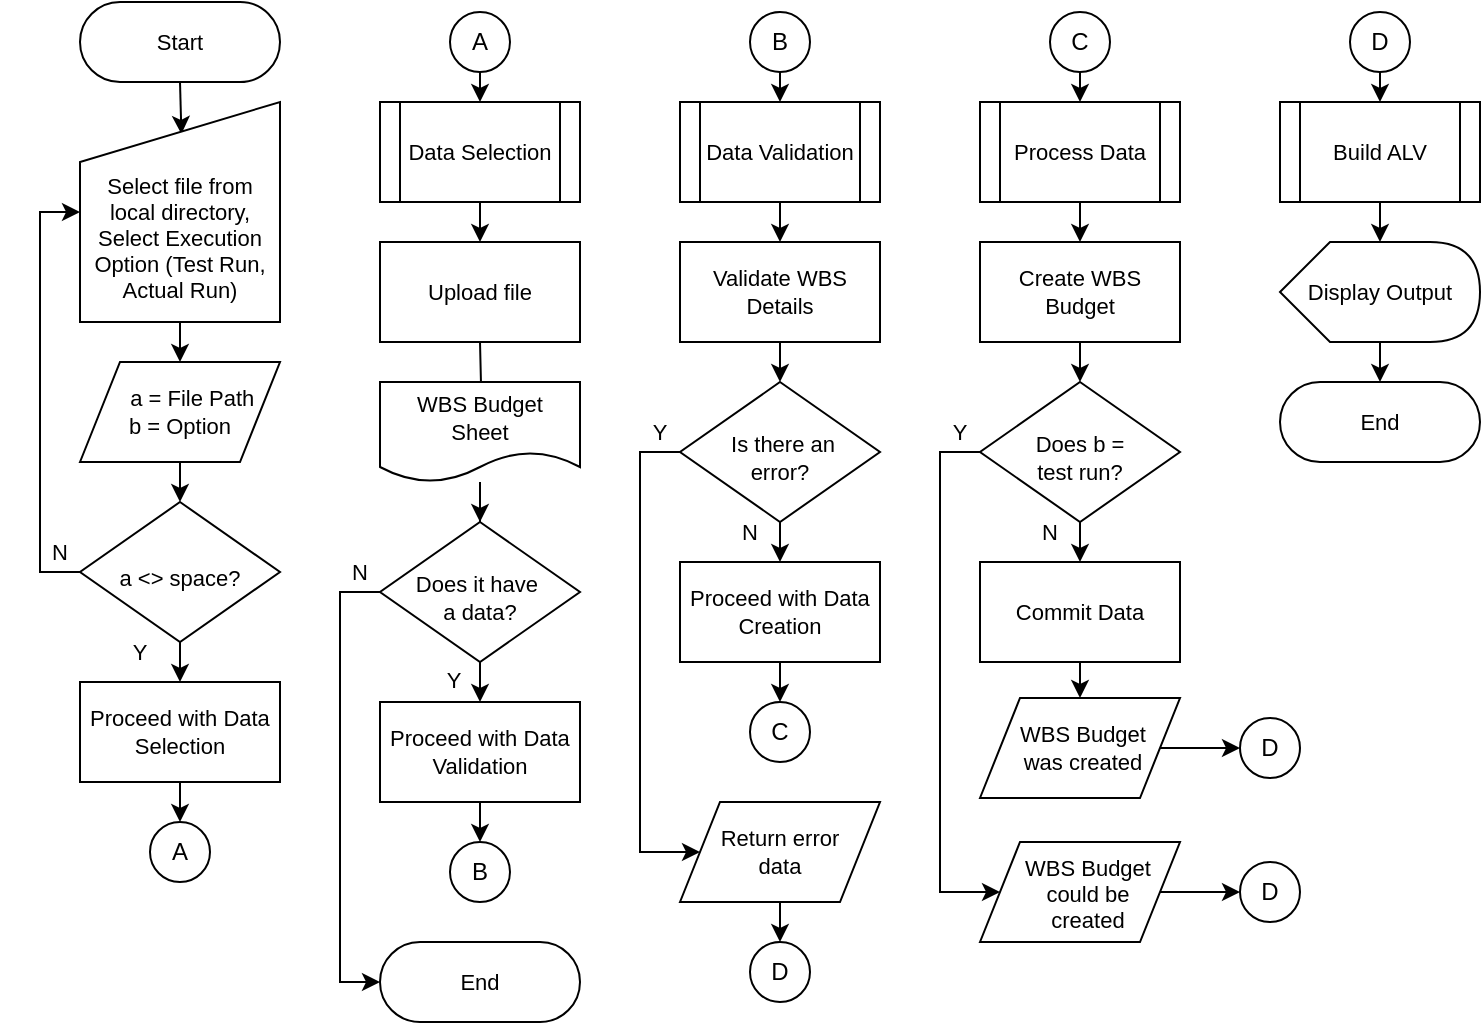 <mxfile version="21.6.5" type="github">
  <diagram id="C5RBs43oDa-KdzZeNtuy" name="Page-1">
    <mxGraphModel dx="934" dy="565" grid="1" gridSize="10" guides="1" tooltips="1" connect="1" arrows="1" fold="1" page="1" pageScale="1" pageWidth="1169" pageHeight="827" math="0" shadow="0">
      <root>
        <mxCell id="WIyWlLk6GJQsqaUBKTNV-0" />
        <mxCell id="WIyWlLk6GJQsqaUBKTNV-1" parent="WIyWlLk6GJQsqaUBKTNV-0" />
        <mxCell id="oxnR6QVea987-UyblR4y-0" style="edgeStyle=orthogonalEdgeStyle;rounded=0;orthogonalLoop=1;jettySize=auto;html=1;exitX=0.5;exitY=0.5;exitDx=0;exitDy=20;exitPerimeter=0;entryX=0.507;entryY=0.145;entryDx=0;entryDy=0;entryPerimeter=0;" edge="1" parent="WIyWlLk6GJQsqaUBKTNV-1" source="oxnR6QVea987-UyblR4y-1" target="oxnR6QVea987-UyblR4y-20">
          <mxGeometry relative="1" as="geometry" />
        </mxCell>
        <mxCell id="oxnR6QVea987-UyblR4y-1" value="Start" style="html=1;dashed=0;whiteSpace=wrap;shape=mxgraph.dfd.start;fontSize=11;" vertex="1" parent="WIyWlLk6GJQsqaUBKTNV-1">
          <mxGeometry x="80" y="40" width="100" height="40" as="geometry" />
        </mxCell>
        <mxCell id="oxnR6QVea987-UyblR4y-3" value="Upload file" style="whiteSpace=wrap;html=1;strokeWidth=1;fontSize=11;" vertex="1" parent="WIyWlLk6GJQsqaUBKTNV-1">
          <mxGeometry x="230" y="160" width="100" height="50" as="geometry" />
        </mxCell>
        <mxCell id="oxnR6QVea987-UyblR4y-7" style="edgeStyle=orthogonalEdgeStyle;rounded=0;orthogonalLoop=1;jettySize=auto;html=1;exitX=0.5;exitY=1;exitDx=0;exitDy=0;entryX=0.5;entryY=0;entryDx=0;entryDy=0;" edge="1" parent="WIyWlLk6GJQsqaUBKTNV-1" target="oxnR6QVea987-UyblR4y-13">
          <mxGeometry relative="1" as="geometry">
            <mxPoint x="430.0" y="140" as="sourcePoint" />
          </mxGeometry>
        </mxCell>
        <mxCell id="oxnR6QVea987-UyblR4y-9" style="edgeStyle=orthogonalEdgeStyle;rounded=0;orthogonalLoop=1;jettySize=auto;html=1;exitX=0.5;exitY=1;exitDx=0;exitDy=0;entryX=0.5;entryY=0;entryDx=0;entryDy=0;" edge="1" parent="WIyWlLk6GJQsqaUBKTNV-1" source="oxnR6QVea987-UyblR4y-11" target="oxnR6QVea987-UyblR4y-45">
          <mxGeometry relative="1" as="geometry" />
        </mxCell>
        <mxCell id="oxnR6QVea987-UyblR4y-10" style="edgeStyle=orthogonalEdgeStyle;rounded=0;orthogonalLoop=1;jettySize=auto;html=1;exitX=0;exitY=0.5;exitDx=0;exitDy=0;entryX=0;entryY=0.5;entryDx=0;entryDy=0;" edge="1" parent="WIyWlLk6GJQsqaUBKTNV-1" source="oxnR6QVea987-UyblR4y-11" target="oxnR6QVea987-UyblR4y-69">
          <mxGeometry relative="1" as="geometry">
            <mxPoint x="360" y="470" as="targetPoint" />
            <Array as="points">
              <mxPoint x="360" y="265" />
              <mxPoint x="360" y="465" />
            </Array>
          </mxGeometry>
        </mxCell>
        <mxCell id="oxnR6QVea987-UyblR4y-11" value="&amp;nbsp;Is there an &lt;br&gt;error?" style="rhombus;whiteSpace=wrap;html=1;strokeWidth=1;fontSize=11;spacingTop=5;" vertex="1" parent="WIyWlLk6GJQsqaUBKTNV-1">
          <mxGeometry x="380" y="230" width="100" height="70" as="geometry" />
        </mxCell>
        <mxCell id="oxnR6QVea987-UyblR4y-12" style="edgeStyle=orthogonalEdgeStyle;rounded=0;orthogonalLoop=1;jettySize=auto;html=1;exitX=0.5;exitY=1;exitDx=0;exitDy=0;entryX=0.5;entryY=0;entryDx=0;entryDy=0;" edge="1" parent="WIyWlLk6GJQsqaUBKTNV-1" source="oxnR6QVea987-UyblR4y-13" target="oxnR6QVea987-UyblR4y-11">
          <mxGeometry relative="1" as="geometry" />
        </mxCell>
        <mxCell id="oxnR6QVea987-UyblR4y-13" value="Validate WBS Details" style="whiteSpace=wrap;html=1;strokeWidth=1;fontSize=11;" vertex="1" parent="WIyWlLk6GJQsqaUBKTNV-1">
          <mxGeometry x="380" y="160" width="100" height="50" as="geometry" />
        </mxCell>
        <mxCell id="oxnR6QVea987-UyblR4y-14" style="edgeStyle=orthogonalEdgeStyle;rounded=0;orthogonalLoop=1;jettySize=auto;html=1;exitX=0.5;exitY=1;exitDx=0;exitDy=0;entryX=0.5;entryY=0;entryDx=0;entryDy=0;" edge="1" parent="WIyWlLk6GJQsqaUBKTNV-1" source="oxnR6QVea987-UyblR4y-16" target="oxnR6QVea987-UyblR4y-38">
          <mxGeometry relative="1" as="geometry" />
        </mxCell>
        <mxCell id="oxnR6QVea987-UyblR4y-15" style="edgeStyle=orthogonalEdgeStyle;rounded=0;orthogonalLoop=1;jettySize=auto;html=1;exitX=0;exitY=0.5;exitDx=0;exitDy=0;entryX=0;entryY=0.5;entryDx=0;entryDy=0;entryPerimeter=0;" edge="1" parent="WIyWlLk6GJQsqaUBKTNV-1" source="oxnR6QVea987-UyblR4y-16" target="oxnR6QVea987-UyblR4y-67">
          <mxGeometry relative="1" as="geometry" />
        </mxCell>
        <mxCell id="oxnR6QVea987-UyblR4y-16" value="Does it have&amp;nbsp;&lt;br&gt;a data?" style="rhombus;whiteSpace=wrap;html=1;strokeWidth=1;fontSize=11;spacingTop=5;" vertex="1" parent="WIyWlLk6GJQsqaUBKTNV-1">
          <mxGeometry x="230" y="300" width="100" height="70" as="geometry" />
        </mxCell>
        <mxCell id="oxnR6QVea987-UyblR4y-92" style="edgeStyle=orthogonalEdgeStyle;rounded=0;orthogonalLoop=1;jettySize=auto;html=1;exitX=0.5;exitY=1;exitDx=0;exitDy=0;entryX=0.5;entryY=0;entryDx=0;entryDy=0;" edge="1" parent="WIyWlLk6GJQsqaUBKTNV-1" source="oxnR6QVea987-UyblR4y-18" target="oxnR6QVea987-UyblR4y-55">
          <mxGeometry relative="1" as="geometry" />
        </mxCell>
        <mxCell id="oxnR6QVea987-UyblR4y-18" value="Create WBS Budget" style="whiteSpace=wrap;html=1;strokeWidth=1;fontSize=11;" vertex="1" parent="WIyWlLk6GJQsqaUBKTNV-1">
          <mxGeometry x="530" y="160" width="100" height="50" as="geometry" />
        </mxCell>
        <mxCell id="oxnR6QVea987-UyblR4y-19" style="edgeStyle=orthogonalEdgeStyle;rounded=0;orthogonalLoop=1;jettySize=auto;html=1;exitX=0.5;exitY=1;exitDx=0;exitDy=0;entryX=0.5;entryY=0;entryDx=0;entryDy=0;" edge="1" parent="WIyWlLk6GJQsqaUBKTNV-1" source="oxnR6QVea987-UyblR4y-20" target="oxnR6QVea987-UyblR4y-22">
          <mxGeometry relative="1" as="geometry" />
        </mxCell>
        <mxCell id="oxnR6QVea987-UyblR4y-20" value="&lt;br style=&quot;font-size: 11px;&quot;&gt;&lt;br style=&quot;font-size: 11px;&quot;&gt;Select file from local directory,&lt;br&gt;Select Execution Option (Test Run, Actual Run)" style="shape=manualInput;whiteSpace=wrap;html=1;fontSize=11;" vertex="1" parent="WIyWlLk6GJQsqaUBKTNV-1">
          <mxGeometry x="80" y="90" width="100" height="110" as="geometry" />
        </mxCell>
        <mxCell id="oxnR6QVea987-UyblR4y-21" style="edgeStyle=orthogonalEdgeStyle;rounded=0;orthogonalLoop=1;jettySize=auto;html=1;exitX=0.5;exitY=1;exitDx=0;exitDy=0;entryX=0.5;entryY=0;entryDx=0;entryDy=0;" edge="1" parent="WIyWlLk6GJQsqaUBKTNV-1" source="oxnR6QVea987-UyblR4y-22" target="oxnR6QVea987-UyblR4y-25">
          <mxGeometry relative="1" as="geometry" />
        </mxCell>
        <mxCell id="oxnR6QVea987-UyblR4y-22" value="&amp;nbsp; &amp;nbsp; a = File Path&lt;br&gt;b = Option" style="shape=parallelogram;perimeter=parallelogramPerimeter;whiteSpace=wrap;html=1;fixedSize=1;fontSize=11;" vertex="1" parent="WIyWlLk6GJQsqaUBKTNV-1">
          <mxGeometry x="80" y="220" width="100" height="50" as="geometry" />
        </mxCell>
        <mxCell id="oxnR6QVea987-UyblR4y-23" style="edgeStyle=orthogonalEdgeStyle;rounded=0;orthogonalLoop=1;jettySize=auto;html=1;exitX=0.5;exitY=1;exitDx=0;exitDy=0;entryX=0.5;entryY=0;entryDx=0;entryDy=0;" edge="1" parent="WIyWlLk6GJQsqaUBKTNV-1" source="oxnR6QVea987-UyblR4y-25" target="oxnR6QVea987-UyblR4y-27">
          <mxGeometry relative="1" as="geometry" />
        </mxCell>
        <mxCell id="oxnR6QVea987-UyblR4y-24" style="edgeStyle=orthogonalEdgeStyle;rounded=0;orthogonalLoop=1;jettySize=auto;html=1;exitX=0;exitY=0.5;exitDx=0;exitDy=0;entryX=0;entryY=0.5;entryDx=0;entryDy=0;" edge="1" parent="WIyWlLk6GJQsqaUBKTNV-1" source="oxnR6QVea987-UyblR4y-25" target="oxnR6QVea987-UyblR4y-20">
          <mxGeometry relative="1" as="geometry" />
        </mxCell>
        <mxCell id="oxnR6QVea987-UyblR4y-25" value="a &amp;lt;&amp;gt; space?&lt;br&gt;" style="rhombus;whiteSpace=wrap;html=1;strokeWidth=1;fontSize=11;spacingTop=5;" vertex="1" parent="WIyWlLk6GJQsqaUBKTNV-1">
          <mxGeometry x="80" y="290" width="100" height="70" as="geometry" />
        </mxCell>
        <mxCell id="oxnR6QVea987-UyblR4y-26" style="edgeStyle=orthogonalEdgeStyle;rounded=0;orthogonalLoop=1;jettySize=auto;html=1;exitX=0.5;exitY=1;exitDx=0;exitDy=0;entryX=0.5;entryY=0;entryDx=0;entryDy=0;" edge="1" parent="WIyWlLk6GJQsqaUBKTNV-1" source="oxnR6QVea987-UyblR4y-27" target="oxnR6QVea987-UyblR4y-28">
          <mxGeometry relative="1" as="geometry" />
        </mxCell>
        <mxCell id="oxnR6QVea987-UyblR4y-27" value="Proceed with Data Selection" style="whiteSpace=wrap;html=1;strokeWidth=1;fontSize=11;" vertex="1" parent="WIyWlLk6GJQsqaUBKTNV-1">
          <mxGeometry x="80" y="380" width="100" height="50" as="geometry" />
        </mxCell>
        <mxCell id="oxnR6QVea987-UyblR4y-28" value="A" style="ellipse;whiteSpace=wrap;html=1;aspect=fixed;" vertex="1" parent="WIyWlLk6GJQsqaUBKTNV-1">
          <mxGeometry x="115" y="450" width="30" height="30" as="geometry" />
        </mxCell>
        <mxCell id="oxnR6QVea987-UyblR4y-29" style="edgeStyle=orthogonalEdgeStyle;rounded=0;orthogonalLoop=1;jettySize=auto;html=1;exitX=0.5;exitY=1;exitDx=0;exitDy=0;entryX=0.5;entryY=0;entryDx=0;entryDy=0;" edge="1" parent="WIyWlLk6GJQsqaUBKTNV-1" source="oxnR6QVea987-UyblR4y-30" target="oxnR6QVea987-UyblR4y-32">
          <mxGeometry relative="1" as="geometry" />
        </mxCell>
        <mxCell id="oxnR6QVea987-UyblR4y-30" value="A" style="ellipse;whiteSpace=wrap;html=1;aspect=fixed;" vertex="1" parent="WIyWlLk6GJQsqaUBKTNV-1">
          <mxGeometry x="265" y="45" width="30" height="30" as="geometry" />
        </mxCell>
        <mxCell id="oxnR6QVea987-UyblR4y-31" style="edgeStyle=orthogonalEdgeStyle;rounded=0;orthogonalLoop=1;jettySize=auto;html=1;exitX=0.5;exitY=1;exitDx=0;exitDy=0;entryX=0.5;entryY=0;entryDx=0;entryDy=0;" edge="1" parent="WIyWlLk6GJQsqaUBKTNV-1" source="oxnR6QVea987-UyblR4y-32" target="oxnR6QVea987-UyblR4y-3">
          <mxGeometry relative="1" as="geometry" />
        </mxCell>
        <mxCell id="oxnR6QVea987-UyblR4y-32" value="Data Selection" style="shape=process;whiteSpace=wrap;html=1;backgroundOutline=1;fontSize=11;" vertex="1" parent="WIyWlLk6GJQsqaUBKTNV-1">
          <mxGeometry x="230" y="90" width="100" height="50" as="geometry" />
        </mxCell>
        <mxCell id="oxnR6QVea987-UyblR4y-33" value="" style="edgeStyle=orthogonalEdgeStyle;rounded=0;orthogonalLoop=1;jettySize=auto;html=1;" edge="1" parent="WIyWlLk6GJQsqaUBKTNV-1" target="oxnR6QVea987-UyblR4y-36">
          <mxGeometry relative="1" as="geometry">
            <mxPoint x="280.0" y="210" as="sourcePoint" />
          </mxGeometry>
        </mxCell>
        <mxCell id="oxnR6QVea987-UyblR4y-35" value="" style="edgeStyle=orthogonalEdgeStyle;rounded=0;orthogonalLoop=1;jettySize=auto;html=1;" edge="1" parent="WIyWlLk6GJQsqaUBKTNV-1" source="oxnR6QVea987-UyblR4y-36" target="oxnR6QVea987-UyblR4y-16">
          <mxGeometry relative="1" as="geometry" />
        </mxCell>
        <mxCell id="oxnR6QVea987-UyblR4y-36" value="WBS Budget&lt;br&gt;Sheet" style="shape=document;whiteSpace=wrap;html=1;boundedLbl=1;fontSize=11;" vertex="1" parent="WIyWlLk6GJQsqaUBKTNV-1">
          <mxGeometry x="230" y="230" width="100" height="50" as="geometry" />
        </mxCell>
        <mxCell id="oxnR6QVea987-UyblR4y-37" style="edgeStyle=orthogonalEdgeStyle;rounded=0;orthogonalLoop=1;jettySize=auto;html=1;exitX=0.5;exitY=1;exitDx=0;exitDy=0;entryX=0.5;entryY=0;entryDx=0;entryDy=0;" edge="1" parent="WIyWlLk6GJQsqaUBKTNV-1" source="oxnR6QVea987-UyblR4y-38" target="oxnR6QVea987-UyblR4y-39">
          <mxGeometry relative="1" as="geometry" />
        </mxCell>
        <mxCell id="oxnR6QVea987-UyblR4y-38" value="Proceed with Data Validation" style="whiteSpace=wrap;html=1;strokeWidth=1;fontSize=11;" vertex="1" parent="WIyWlLk6GJQsqaUBKTNV-1">
          <mxGeometry x="230" y="390" width="100" height="50" as="geometry" />
        </mxCell>
        <mxCell id="oxnR6QVea987-UyblR4y-39" value="B" style="ellipse;whiteSpace=wrap;html=1;aspect=fixed;" vertex="1" parent="WIyWlLk6GJQsqaUBKTNV-1">
          <mxGeometry x="265" y="460" width="30" height="30" as="geometry" />
        </mxCell>
        <mxCell id="oxnR6QVea987-UyblR4y-40" style="edgeStyle=orthogonalEdgeStyle;rounded=0;orthogonalLoop=1;jettySize=auto;html=1;exitX=0.5;exitY=1;exitDx=0;exitDy=0;entryX=0.5;entryY=0;entryDx=0;entryDy=0;" edge="1" parent="WIyWlLk6GJQsqaUBKTNV-1" source="oxnR6QVea987-UyblR4y-41" target="oxnR6QVea987-UyblR4y-43">
          <mxGeometry relative="1" as="geometry" />
        </mxCell>
        <mxCell id="oxnR6QVea987-UyblR4y-41" value="B" style="ellipse;whiteSpace=wrap;html=1;aspect=fixed;" vertex="1" parent="WIyWlLk6GJQsqaUBKTNV-1">
          <mxGeometry x="415" y="45" width="30" height="30" as="geometry" />
        </mxCell>
        <mxCell id="oxnR6QVea987-UyblR4y-43" value="Data Validation" style="shape=process;whiteSpace=wrap;html=1;backgroundOutline=1;fontSize=11;" vertex="1" parent="WIyWlLk6GJQsqaUBKTNV-1">
          <mxGeometry x="380" y="90" width="100" height="50" as="geometry" />
        </mxCell>
        <mxCell id="oxnR6QVea987-UyblR4y-44" style="edgeStyle=orthogonalEdgeStyle;rounded=0;orthogonalLoop=1;jettySize=auto;html=1;exitX=0.5;exitY=1;exitDx=0;exitDy=0;entryX=0.5;entryY=0;entryDx=0;entryDy=0;" edge="1" parent="WIyWlLk6GJQsqaUBKTNV-1" source="oxnR6QVea987-UyblR4y-45" target="oxnR6QVea987-UyblR4y-46">
          <mxGeometry relative="1" as="geometry" />
        </mxCell>
        <mxCell id="oxnR6QVea987-UyblR4y-45" value="Proceed with Data Creation" style="whiteSpace=wrap;html=1;strokeWidth=1;fontSize=11;" vertex="1" parent="WIyWlLk6GJQsqaUBKTNV-1">
          <mxGeometry x="380" y="320" width="100" height="50" as="geometry" />
        </mxCell>
        <mxCell id="oxnR6QVea987-UyblR4y-46" value="C" style="ellipse;whiteSpace=wrap;html=1;aspect=fixed;" vertex="1" parent="WIyWlLk6GJQsqaUBKTNV-1">
          <mxGeometry x="415" y="390" width="30" height="30" as="geometry" />
        </mxCell>
        <mxCell id="oxnR6QVea987-UyblR4y-47" style="edgeStyle=orthogonalEdgeStyle;rounded=0;orthogonalLoop=1;jettySize=auto;html=1;exitX=0.5;exitY=1;exitDx=0;exitDy=0;entryX=0.5;entryY=0;entryDx=0;entryDy=0;" edge="1" parent="WIyWlLk6GJQsqaUBKTNV-1" source="oxnR6QVea987-UyblR4y-48" target="oxnR6QVea987-UyblR4y-50">
          <mxGeometry relative="1" as="geometry" />
        </mxCell>
        <mxCell id="oxnR6QVea987-UyblR4y-48" value="C" style="ellipse;whiteSpace=wrap;html=1;aspect=fixed;" vertex="1" parent="WIyWlLk6GJQsqaUBKTNV-1">
          <mxGeometry x="565" y="45" width="30" height="30" as="geometry" />
        </mxCell>
        <mxCell id="oxnR6QVea987-UyblR4y-49" style="edgeStyle=orthogonalEdgeStyle;rounded=0;orthogonalLoop=1;jettySize=auto;html=1;exitX=0.5;exitY=1;exitDx=0;exitDy=0;entryX=0.5;entryY=0;entryDx=0;entryDy=0;" edge="1" parent="WIyWlLk6GJQsqaUBKTNV-1" source="oxnR6QVea987-UyblR4y-50" target="oxnR6QVea987-UyblR4y-18">
          <mxGeometry relative="1" as="geometry" />
        </mxCell>
        <mxCell id="oxnR6QVea987-UyblR4y-50" value="Process Data" style="shape=process;whiteSpace=wrap;html=1;backgroundOutline=1;fontSize=11;" vertex="1" parent="WIyWlLk6GJQsqaUBKTNV-1">
          <mxGeometry x="530" y="90" width="100" height="50" as="geometry" />
        </mxCell>
        <mxCell id="oxnR6QVea987-UyblR4y-97" style="edgeStyle=orthogonalEdgeStyle;rounded=0;orthogonalLoop=1;jettySize=auto;html=1;exitX=0.5;exitY=1;exitDx=0;exitDy=0;entryX=0.5;entryY=0;entryDx=0;entryDy=0;" edge="1" parent="WIyWlLk6GJQsqaUBKTNV-1" source="oxnR6QVea987-UyblR4y-55" target="oxnR6QVea987-UyblR4y-57">
          <mxGeometry relative="1" as="geometry" />
        </mxCell>
        <mxCell id="oxnR6QVea987-UyblR4y-99" style="edgeStyle=orthogonalEdgeStyle;rounded=0;orthogonalLoop=1;jettySize=auto;html=1;exitX=0;exitY=0.5;exitDx=0;exitDy=0;entryX=0;entryY=0.5;entryDx=0;entryDy=0;" edge="1" parent="WIyWlLk6GJQsqaUBKTNV-1" source="oxnR6QVea987-UyblR4y-55" target="oxnR6QVea987-UyblR4y-82">
          <mxGeometry relative="1" as="geometry">
            <Array as="points">
              <mxPoint x="510" y="265" />
              <mxPoint x="510" y="485" />
            </Array>
          </mxGeometry>
        </mxCell>
        <mxCell id="oxnR6QVea987-UyblR4y-55" value="Does b =&lt;br&gt;test run?" style="rhombus;whiteSpace=wrap;html=1;strokeWidth=1;fontSize=11;spacingTop=5;" vertex="1" parent="WIyWlLk6GJQsqaUBKTNV-1">
          <mxGeometry x="530" y="230" width="100" height="70" as="geometry" />
        </mxCell>
        <mxCell id="oxnR6QVea987-UyblR4y-104" style="edgeStyle=orthogonalEdgeStyle;rounded=0;orthogonalLoop=1;jettySize=auto;html=1;exitX=0.5;exitY=1;exitDx=0;exitDy=0;entryX=0.5;entryY=0;entryDx=0;entryDy=0;" edge="1" parent="WIyWlLk6GJQsqaUBKTNV-1" source="oxnR6QVea987-UyblR4y-57" target="oxnR6QVea987-UyblR4y-66">
          <mxGeometry relative="1" as="geometry" />
        </mxCell>
        <mxCell id="oxnR6QVea987-UyblR4y-57" value="Commit Data" style="whiteSpace=wrap;html=1;strokeWidth=1;fontSize=11;" vertex="1" parent="WIyWlLk6GJQsqaUBKTNV-1">
          <mxGeometry x="530" y="320" width="100" height="50" as="geometry" />
        </mxCell>
        <mxCell id="oxnR6QVea987-UyblR4y-58" style="edgeStyle=orthogonalEdgeStyle;rounded=0;orthogonalLoop=1;jettySize=auto;html=1;exitX=0.5;exitY=1;exitDx=0;exitDy=0;entryX=0.5;entryY=0;entryDx=0;entryDy=0;" edge="1" parent="WIyWlLk6GJQsqaUBKTNV-1" source="oxnR6QVea987-UyblR4y-59" target="oxnR6QVea987-UyblR4y-61">
          <mxGeometry relative="1" as="geometry" />
        </mxCell>
        <mxCell id="oxnR6QVea987-UyblR4y-59" value="D" style="ellipse;whiteSpace=wrap;html=1;aspect=fixed;" vertex="1" parent="WIyWlLk6GJQsqaUBKTNV-1">
          <mxGeometry x="715" y="45" width="30" height="30" as="geometry" />
        </mxCell>
        <mxCell id="oxnR6QVea987-UyblR4y-60" style="edgeStyle=orthogonalEdgeStyle;rounded=0;orthogonalLoop=1;jettySize=auto;html=1;exitX=0.5;exitY=1;exitDx=0;exitDy=0;entryX=0;entryY=0;entryDx=50;entryDy=0;entryPerimeter=0;" edge="1" parent="WIyWlLk6GJQsqaUBKTNV-1" source="oxnR6QVea987-UyblR4y-61" target="oxnR6QVea987-UyblR4y-64">
          <mxGeometry relative="1" as="geometry" />
        </mxCell>
        <mxCell id="oxnR6QVea987-UyblR4y-61" value="Build ALV" style="shape=process;whiteSpace=wrap;html=1;backgroundOutline=1;fontSize=11;" vertex="1" parent="WIyWlLk6GJQsqaUBKTNV-1">
          <mxGeometry x="680" y="90" width="100" height="50" as="geometry" />
        </mxCell>
        <mxCell id="oxnR6QVea987-UyblR4y-62" value="End" style="html=1;dashed=0;whiteSpace=wrap;shape=mxgraph.dfd.start;fontSize=11;" vertex="1" parent="WIyWlLk6GJQsqaUBKTNV-1">
          <mxGeometry x="680" y="230" width="100" height="40" as="geometry" />
        </mxCell>
        <mxCell id="oxnR6QVea987-UyblR4y-63" style="edgeStyle=orthogonalEdgeStyle;rounded=0;orthogonalLoop=1;jettySize=auto;html=1;exitX=0;exitY=0;exitDx=50;exitDy=50;exitPerimeter=0;entryX=0.5;entryY=0.5;entryDx=0;entryDy=-20;entryPerimeter=0;" edge="1" parent="WIyWlLk6GJQsqaUBKTNV-1" source="oxnR6QVea987-UyblR4y-64" target="oxnR6QVea987-UyblR4y-62">
          <mxGeometry relative="1" as="geometry" />
        </mxCell>
        <mxCell id="oxnR6QVea987-UyblR4y-64" value="Display Output" style="shape=display;whiteSpace=wrap;html=1;fontSize=11;" vertex="1" parent="WIyWlLk6GJQsqaUBKTNV-1">
          <mxGeometry x="680" y="160" width="100" height="50" as="geometry" />
        </mxCell>
        <mxCell id="oxnR6QVea987-UyblR4y-102" style="edgeStyle=orthogonalEdgeStyle;rounded=0;orthogonalLoop=1;jettySize=auto;html=1;exitX=1;exitY=0.5;exitDx=0;exitDy=0;entryX=0;entryY=0.5;entryDx=0;entryDy=0;" edge="1" parent="WIyWlLk6GJQsqaUBKTNV-1" source="oxnR6QVea987-UyblR4y-66" target="oxnR6QVea987-UyblR4y-87">
          <mxGeometry relative="1" as="geometry" />
        </mxCell>
        <mxCell id="oxnR6QVea987-UyblR4y-66" value="WBS Budget &lt;br&gt;was created" style="shape=parallelogram;perimeter=parallelogramPerimeter;whiteSpace=wrap;html=1;fixedSize=1;fontSize=11;spacingLeft=3;" vertex="1" parent="WIyWlLk6GJQsqaUBKTNV-1">
          <mxGeometry x="530" y="388" width="100" height="50" as="geometry" />
        </mxCell>
        <mxCell id="oxnR6QVea987-UyblR4y-67" value="End" style="html=1;dashed=0;whiteSpace=wrap;shape=mxgraph.dfd.start;fontSize=11;" vertex="1" parent="WIyWlLk6GJQsqaUBKTNV-1">
          <mxGeometry x="230" y="510" width="100" height="40" as="geometry" />
        </mxCell>
        <mxCell id="oxnR6QVea987-UyblR4y-68" style="edgeStyle=orthogonalEdgeStyle;rounded=0;orthogonalLoop=1;jettySize=auto;html=1;exitX=0.5;exitY=1;exitDx=0;exitDy=0;entryX=0.5;entryY=0;entryDx=0;entryDy=0;" edge="1" parent="WIyWlLk6GJQsqaUBKTNV-1" source="oxnR6QVea987-UyblR4y-69" target="oxnR6QVea987-UyblR4y-74">
          <mxGeometry relative="1" as="geometry" />
        </mxCell>
        <mxCell id="oxnR6QVea987-UyblR4y-69" value="Return error&lt;br&gt;data" style="shape=parallelogram;perimeter=parallelogramPerimeter;whiteSpace=wrap;html=1;fixedSize=1;fontSize=11;" vertex="1" parent="WIyWlLk6GJQsqaUBKTNV-1">
          <mxGeometry x="380" y="440" width="100" height="50" as="geometry" />
        </mxCell>
        <mxCell id="oxnR6QVea987-UyblR4y-70" value="N" style="text;strokeColor=none;align=center;fillColor=none;html=1;verticalAlign=middle;whiteSpace=wrap;rounded=0;fontSize=11;" vertex="1" parent="WIyWlLk6GJQsqaUBKTNV-1">
          <mxGeometry x="190" y="310" width="60" height="30" as="geometry" />
        </mxCell>
        <mxCell id="oxnR6QVea987-UyblR4y-71" value="Y" style="text;strokeColor=none;align=center;fillColor=none;html=1;verticalAlign=middle;whiteSpace=wrap;rounded=0;fontSize=11;" vertex="1" parent="WIyWlLk6GJQsqaUBKTNV-1">
          <mxGeometry x="237" y="364" width="60" height="30" as="geometry" />
        </mxCell>
        <mxCell id="oxnR6QVea987-UyblR4y-72" value="Y" style="text;strokeColor=none;align=center;fillColor=none;html=1;verticalAlign=middle;whiteSpace=wrap;rounded=0;fontSize=11;" vertex="1" parent="WIyWlLk6GJQsqaUBKTNV-1">
          <mxGeometry x="80" y="350" width="60" height="30" as="geometry" />
        </mxCell>
        <mxCell id="oxnR6QVea987-UyblR4y-73" value="N" style="text;strokeColor=none;align=center;fillColor=none;html=1;verticalAlign=middle;whiteSpace=wrap;rounded=0;fontSize=11;" vertex="1" parent="WIyWlLk6GJQsqaUBKTNV-1">
          <mxGeometry x="40" y="300" width="60" height="30" as="geometry" />
        </mxCell>
        <mxCell id="oxnR6QVea987-UyblR4y-74" value="D" style="ellipse;whiteSpace=wrap;html=1;aspect=fixed;" vertex="1" parent="WIyWlLk6GJQsqaUBKTNV-1">
          <mxGeometry x="415" y="510" width="30" height="30" as="geometry" />
        </mxCell>
        <mxCell id="oxnR6QVea987-UyblR4y-75" value="N" style="text;strokeColor=none;align=center;fillColor=none;html=1;verticalAlign=middle;whiteSpace=wrap;rounded=0;fontSize=11;" vertex="1" parent="WIyWlLk6GJQsqaUBKTNV-1">
          <mxGeometry x="385" y="290" width="60" height="30" as="geometry" />
        </mxCell>
        <mxCell id="oxnR6QVea987-UyblR4y-76" value="Y" style="text;strokeColor=none;align=center;fillColor=none;html=1;verticalAlign=middle;whiteSpace=wrap;rounded=0;fontSize=11;" vertex="1" parent="WIyWlLk6GJQsqaUBKTNV-1">
          <mxGeometry x="340" y="240" width="60" height="30" as="geometry" />
        </mxCell>
        <mxCell id="oxnR6QVea987-UyblR4y-101" style="edgeStyle=orthogonalEdgeStyle;rounded=0;orthogonalLoop=1;jettySize=auto;html=1;exitX=1;exitY=0.5;exitDx=0;exitDy=0;entryX=0;entryY=0.5;entryDx=0;entryDy=0;" edge="1" parent="WIyWlLk6GJQsqaUBKTNV-1" source="oxnR6QVea987-UyblR4y-82" target="oxnR6QVea987-UyblR4y-88">
          <mxGeometry relative="1" as="geometry" />
        </mxCell>
        <mxCell id="oxnR6QVea987-UyblR4y-82" value="WBS Budget &lt;br&gt;could be &lt;br&gt;created" style="shape=parallelogram;perimeter=parallelogramPerimeter;whiteSpace=wrap;html=1;fixedSize=1;fontSize=11;spacingTop=1;spacingLeft=8;" vertex="1" parent="WIyWlLk6GJQsqaUBKTNV-1">
          <mxGeometry x="530" y="460" width="100" height="50" as="geometry" />
        </mxCell>
        <mxCell id="oxnR6QVea987-UyblR4y-85" value="Y" style="text;strokeColor=none;align=center;fillColor=none;html=1;verticalAlign=middle;whiteSpace=wrap;rounded=0;fontSize=11;" vertex="1" parent="WIyWlLk6GJQsqaUBKTNV-1">
          <mxGeometry x="490" y="240" width="60" height="30" as="geometry" />
        </mxCell>
        <mxCell id="oxnR6QVea987-UyblR4y-87" value="D" style="ellipse;whiteSpace=wrap;html=1;aspect=fixed;" vertex="1" parent="WIyWlLk6GJQsqaUBKTNV-1">
          <mxGeometry x="660" y="398" width="30" height="30" as="geometry" />
        </mxCell>
        <mxCell id="oxnR6QVea987-UyblR4y-88" value="D" style="ellipse;whiteSpace=wrap;html=1;aspect=fixed;" vertex="1" parent="WIyWlLk6GJQsqaUBKTNV-1">
          <mxGeometry x="660" y="470" width="30" height="30" as="geometry" />
        </mxCell>
        <mxCell id="oxnR6QVea987-UyblR4y-96" value="N" style="text;strokeColor=none;align=center;fillColor=none;html=1;verticalAlign=middle;whiteSpace=wrap;rounded=0;fontSize=11;" vertex="1" parent="WIyWlLk6GJQsqaUBKTNV-1">
          <mxGeometry x="535" y="290" width="60" height="30" as="geometry" />
        </mxCell>
      </root>
    </mxGraphModel>
  </diagram>
</mxfile>
